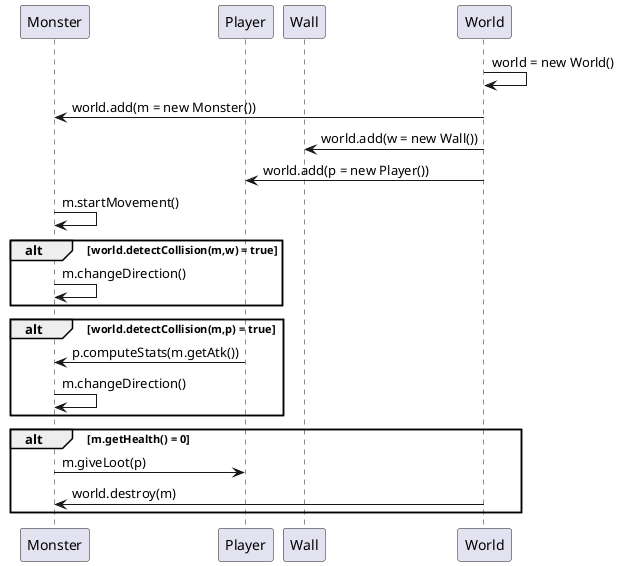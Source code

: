 @startuml
participant Monster as m
participant Player as p
participant Wall as w
participant World as world

world -> world : world = new World()

world -> m : world.add(m = new Monster())
world -> w : world.add(w = new Wall())
world -> p : world.add(p = new Player())

m -> m : m.startMovement()

alt world.detectCollision(m,w) = true
m -> m : m.changeDirection()
end

alt world.detectCollision(m,p) = true
p -> m : p.computeStats(m.getAtk())
m -> m : m.changeDirection()
end

alt m.getHealth() = 0
m -> p : m.giveLoot(p)
world -> m : world.destroy(m)
end
@enduml